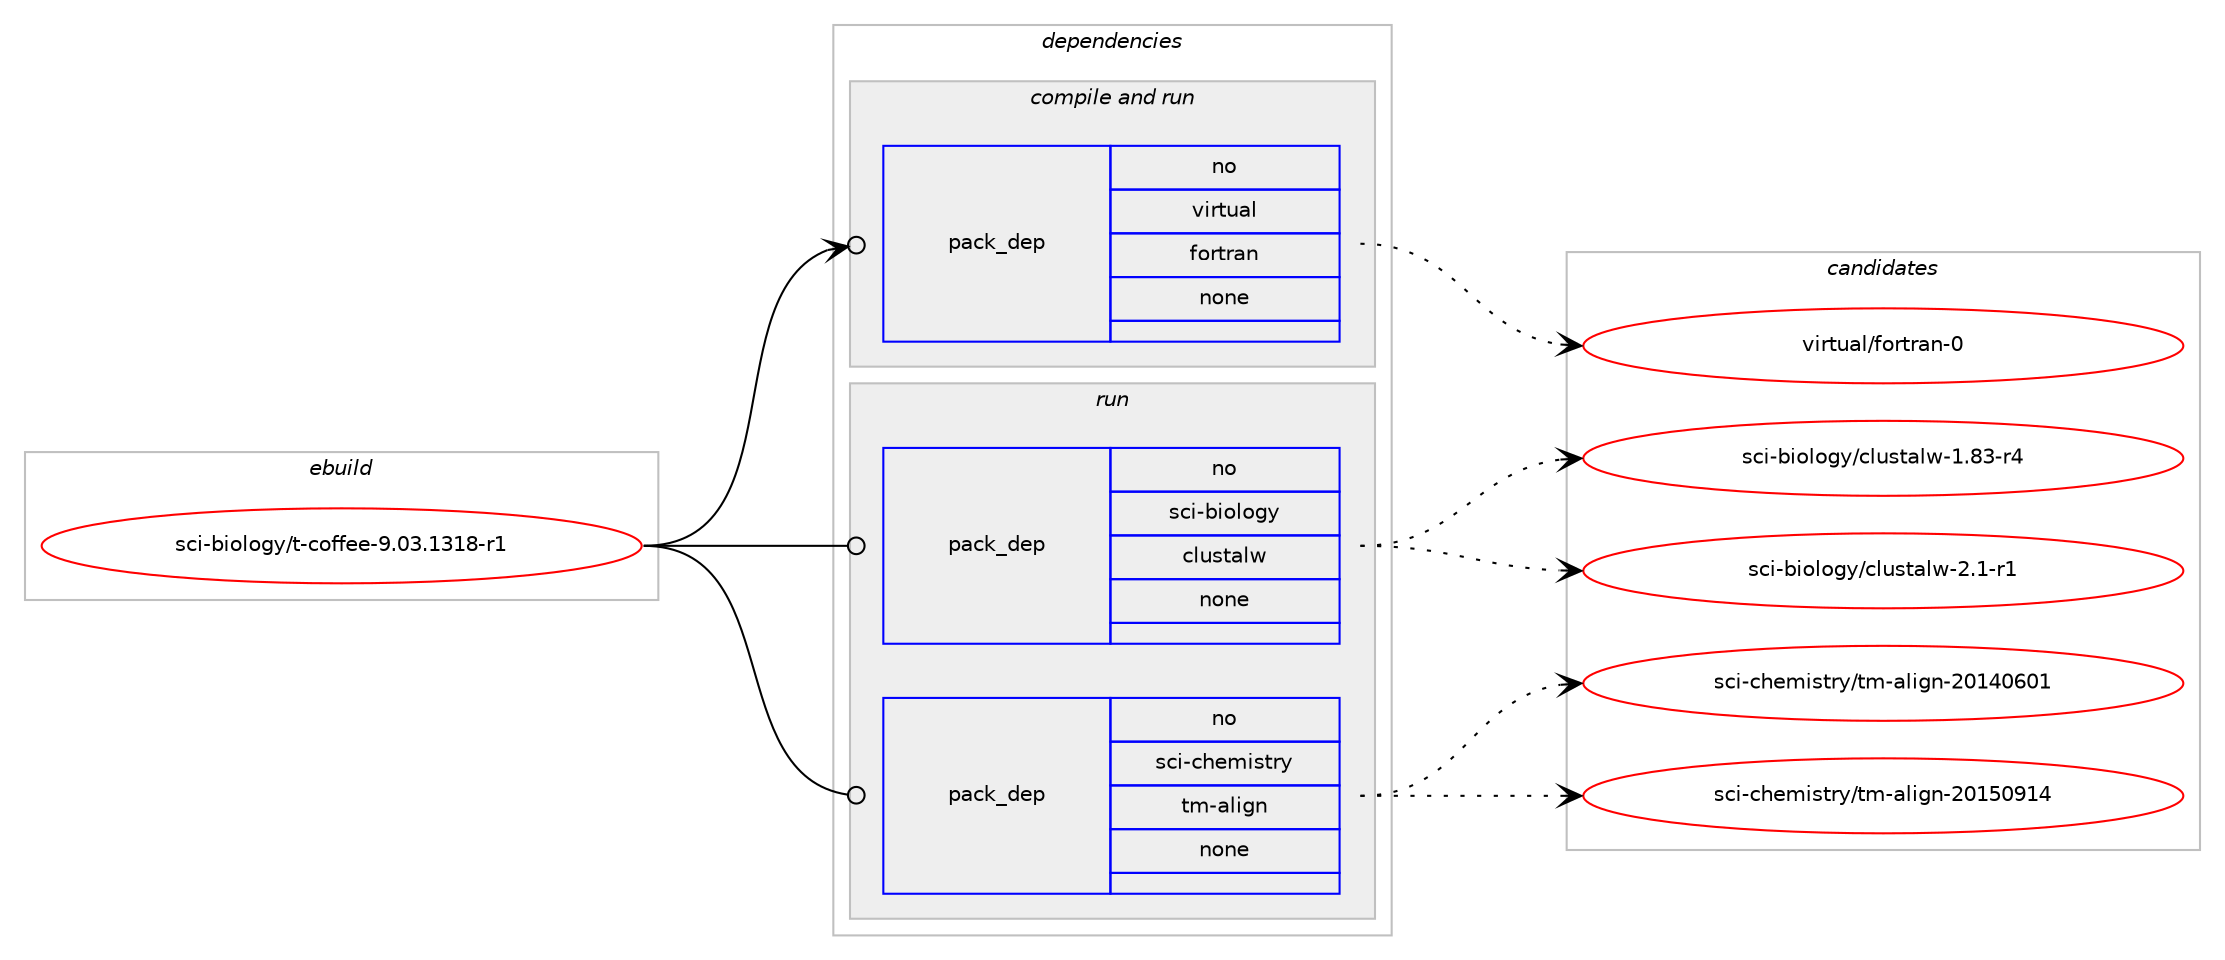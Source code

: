digraph prolog {

# *************
# Graph options
# *************

newrank=true;
concentrate=true;
compound=true;
graph [rankdir=LR,fontname=Helvetica,fontsize=10,ranksep=1.5];#, ranksep=2.5, nodesep=0.2];
edge  [arrowhead=vee];
node  [fontname=Helvetica,fontsize=10];

# **********
# The ebuild
# **********

subgraph cluster_leftcol {
color=gray;
rank=same;
label=<<i>ebuild</i>>;
id [label="sci-biology/t-coffee-9.03.1318-r1", color=red, width=4, href="../sci-biology/t-coffee-9.03.1318-r1.svg"];
}

# ****************
# The dependencies
# ****************

subgraph cluster_midcol {
color=gray;
label=<<i>dependencies</i>>;
subgraph cluster_compile {
fillcolor="#eeeeee";
style=filled;
label=<<i>compile</i>>;
}
subgraph cluster_compileandrun {
fillcolor="#eeeeee";
style=filled;
label=<<i>compile and run</i>>;
subgraph pack328155 {
dependency445290 [label=<<TABLE BORDER="0" CELLBORDER="1" CELLSPACING="0" CELLPADDING="4" WIDTH="220"><TR><TD ROWSPAN="6" CELLPADDING="30">pack_dep</TD></TR><TR><TD WIDTH="110">no</TD></TR><TR><TD>virtual</TD></TR><TR><TD>fortran</TD></TR><TR><TD>none</TD></TR><TR><TD></TD></TR></TABLE>>, shape=none, color=blue];
}
id:e -> dependency445290:w [weight=20,style="solid",arrowhead="odotvee"];
}
subgraph cluster_run {
fillcolor="#eeeeee";
style=filled;
label=<<i>run</i>>;
subgraph pack328156 {
dependency445291 [label=<<TABLE BORDER="0" CELLBORDER="1" CELLSPACING="0" CELLPADDING="4" WIDTH="220"><TR><TD ROWSPAN="6" CELLPADDING="30">pack_dep</TD></TR><TR><TD WIDTH="110">no</TD></TR><TR><TD>sci-biology</TD></TR><TR><TD>clustalw</TD></TR><TR><TD>none</TD></TR><TR><TD></TD></TR></TABLE>>, shape=none, color=blue];
}
id:e -> dependency445291:w [weight=20,style="solid",arrowhead="odot"];
subgraph pack328157 {
dependency445292 [label=<<TABLE BORDER="0" CELLBORDER="1" CELLSPACING="0" CELLPADDING="4" WIDTH="220"><TR><TD ROWSPAN="6" CELLPADDING="30">pack_dep</TD></TR><TR><TD WIDTH="110">no</TD></TR><TR><TD>sci-chemistry</TD></TR><TR><TD>tm-align</TD></TR><TR><TD>none</TD></TR><TR><TD></TD></TR></TABLE>>, shape=none, color=blue];
}
id:e -> dependency445292:w [weight=20,style="solid",arrowhead="odot"];
}
}

# **************
# The candidates
# **************

subgraph cluster_choices {
rank=same;
color=gray;
label=<<i>candidates</i>>;

subgraph choice328155 {
color=black;
nodesep=1;
choice1181051141161179710847102111114116114971104548 [label="virtual/fortran-0", color=red, width=4,href="../virtual/fortran-0.svg"];
dependency445290:e -> choice1181051141161179710847102111114116114971104548:w [style=dotted,weight="100"];
}
subgraph choice328156 {
color=black;
nodesep=1;
choice11599105459810511110811110312147991081171151169710811945494656514511452 [label="sci-biology/clustalw-1.83-r4", color=red, width=4,href="../sci-biology/clustalw-1.83-r4.svg"];
choice115991054598105111108111103121479910811711511697108119455046494511449 [label="sci-biology/clustalw-2.1-r1", color=red, width=4,href="../sci-biology/clustalw-2.1-r1.svg"];
dependency445291:e -> choice11599105459810511110811110312147991081171151169710811945494656514511452:w [style=dotted,weight="100"];
dependency445291:e -> choice115991054598105111108111103121479910811711511697108119455046494511449:w [style=dotted,weight="100"];
}
subgraph choice328157 {
color=black;
nodesep=1;
choice115991054599104101109105115116114121471161094597108105103110455048495248544849 [label="sci-chemistry/tm-align-20140601", color=red, width=4,href="../sci-chemistry/tm-align-20140601.svg"];
choice115991054599104101109105115116114121471161094597108105103110455048495348574952 [label="sci-chemistry/tm-align-20150914", color=red, width=4,href="../sci-chemistry/tm-align-20150914.svg"];
dependency445292:e -> choice115991054599104101109105115116114121471161094597108105103110455048495248544849:w [style=dotted,weight="100"];
dependency445292:e -> choice115991054599104101109105115116114121471161094597108105103110455048495348574952:w [style=dotted,weight="100"];
}
}

}
